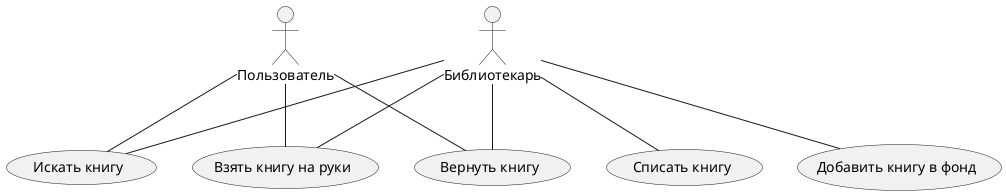 @startuml
actor Пользователь
actor Библиотекарь

Пользователь -- (Искать книгу)
Пользователь -- (Взять книгу на руки)
Пользователь -- (Вернуть книгу)

Библиотекарь -- (Добавить книгу в фонд)
Библиотекарь -- (Списать книгу)
Библиотекарь -- (Искать книгу)
Библиотекарь -- (Взять книгу на руки)
Библиотекарь -- (Вернуть книгу)

@enduml
